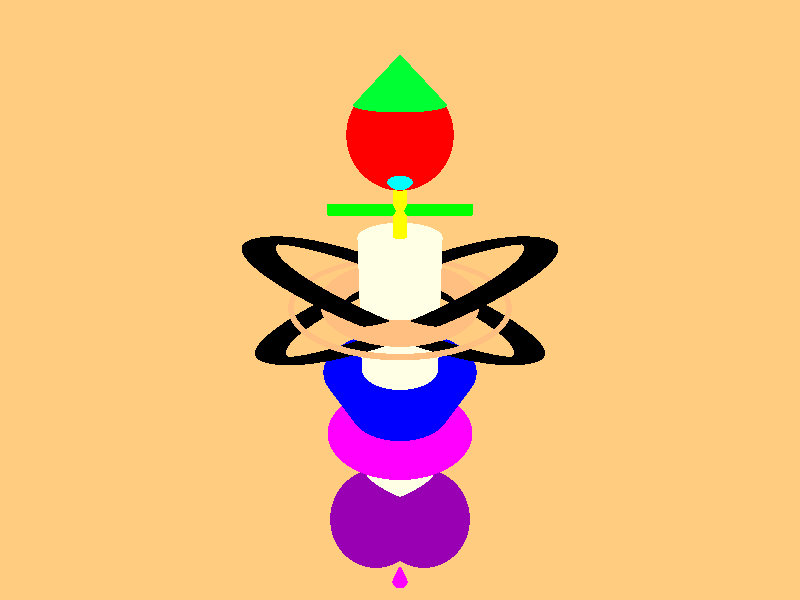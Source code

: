 background{                                                       
rgb<1,1,1>
}     
#declare FrontCameraPos=<0,0,-15>;
#declare sidecamerapos=<1,0,0>;
#declare frontsidecamerapos=<0,20,-40>;
#declare SolidRed = texture{
pigment{
rgb<1,0,0>
}
};

camera{
location frontsidecamerapos
look_at <0,0,0>
}
            
light_source{
<100,100,0>
rgb<1,1,1>
}    

sphere {//head of th picture
<0,12,0>
3.5                                        
texture{
pigment{
rgb<1,0,0>
}
}
}    
  
cylinder{
<0,-6,0>//base point
<0,12,0>//cap point
.5//radius
texture{
pigment{
rgb<1,1,0>
}
}
}  

torus{
5//major radius
.9//minor radius
texture{
pigment{
rgb<1,.75,.5>
}
}
}

light_source{
<-100,-100,0>//location of sun
rgb<1,1,1>//which color do u want to through
}

sphere{
<0,-4,0>//center of sphere
.9//radius of the sphere
texture{
SolidRed
}
}

sphere{
<0,-2.4,0>//center of sphere
.9//radius of the sphere
texture{
SolidRed
} 
}

sphere{
<0,-5.6,0>//center of sphere
.9//radius of the sphere
texture{
SolidRed
} 
} 

cone{
<0,-12,0>//base point
6//base point radius  
<0,-6,0>//cap point 
0//cap point radius
texture{
pigment{
rgb<1,0,1>
}
}
}

cone{
<0,-18,0>
0
<0,-6,0>
6
texture{
pigment{
rgb<0,0,1>
}
}
}

light_source{
<100,-100,-50>
rgb<1,.75,0>
}

light_source{
<0,-100,-100>
rgb<1,1,1>
} 

torus{
8//major radius
.2//minor radius
texture{
pigment{
rgb<1,.75,.5>
}
}
}     

torus{    
5//major radius
.3//minor radius
rotate <0,0,60>
scale<4,1,0>
}

torus{
5//major radius
.3//minor radius
rotate<0,0,-60> 
scale<4,1,0>
}   

cylinder{
<0,-20>,<0,5,0>
3
texture{
pigment{
rgb<1.5,1,0.9>
}      
}
}

light_source{
<0,0,-100>
rgb <1,.75,1>
}
    
sphere{//bottomleft sphere
<-2,-20,-2>
4
texture{
pigment{
rgb <.6,0,.7>
}
}
}    
   
sphere{//bottomright sphere
<2,-20,-2>
4
texture{
pigment{
rgb <.6,0,0.7>
}
}
} 

cone{
<0,-29,-2>
1
<0,-26,-2>
0
texture{
pigment{
rgb <1,0,1>
}
}
}

cylinder{
<4,0,0>
<4,10,0>  
.4
rotate <0,0,90>
translate <5,3,0>
texture{
pigment{
rgb <0,1,0>
}
}
}    

light_source{
<-0,100,0>
rgb <1,1,1>
}
  
cone{///hat of the abstract picture
<0,5,0>
3
<0,8,0>
0  
translate <0,9,0>
texture{
pigment{
rgb <0,1,.2>
}
}
}

sphere{//mouth of the abstract picture
<0,3,-2>
1
translate <0,7,0>
texture{
pigment{
rgb <0,1,1>
}
}
}

plane{
<0,-20,1>
1 
translate <0,-27,0>
texture{
pigment{
rgb<1,0.8,0.5>
}
}
}   
 
light_source{
<100,-100,-100>
rgb <1,1,1>
}

